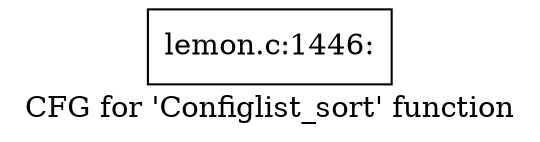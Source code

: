 digraph "CFG for 'Configlist_sort' function" {
	label="CFG for 'Configlist_sort' function";

	Node0x56256535b030 [shape=record,label="{lemon.c:1446:}"];
}
